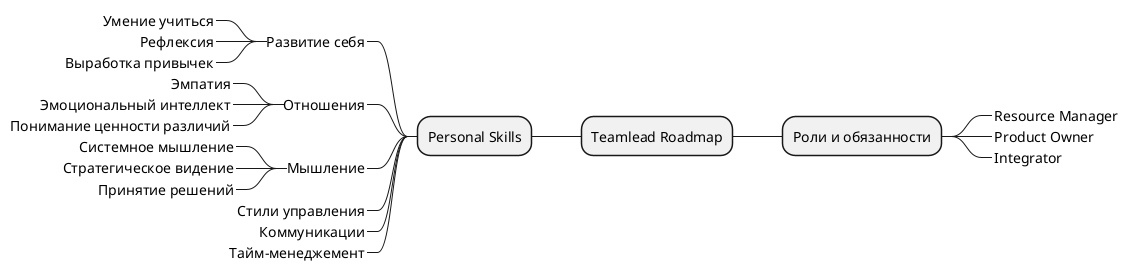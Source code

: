 @startmindmap
* Teamlead Roadmap
** Роли и обязанности
***_ Resource Manager
***_ Product Owner
***_ Integrator

left side

** Personal Skills
***_ Развитие себя
****_ Умение учиться
****_ Рефлексия
****_ Выработка привычек
***_ Отношения
****_ Эмпатия
****_ Эмоциональный интеллект
****_ Понимание ценности различий
***_ Мышление
****_ Системное мышление
****_ Стратегическое видение
****_ Принятие решений
***_ Стили управления
***_ Коммуникации
***_ Тайм-менеджемент

@endmindmap